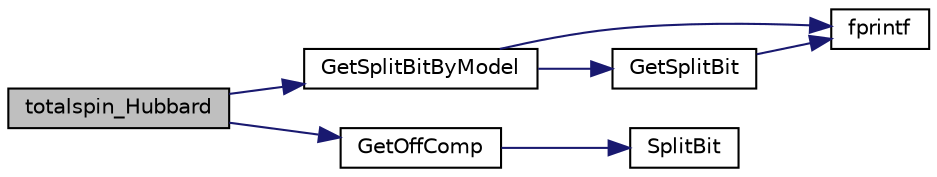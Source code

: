 digraph "totalspin_Hubbard"
{
 // INTERACTIVE_SVG=YES
  edge [fontname="Helvetica",fontsize="10",labelfontname="Helvetica",labelfontsize="10"];
  node [fontname="Helvetica",fontsize="10",shape=record];
  rankdir="LR";
  Node1 [label="totalspin_Hubbard",height=0.2,width=0.4,color="black", fillcolor="grey75", style="filled", fontcolor="black"];
  Node1 -> Node2 [color="midnightblue",fontsize="10",style="solid",fontname="Helvetica"];
  Node2 [label="GetSplitBitByModel",height=0.2,width=0.4,color="black", fillcolor="white", style="filled",URL="$bitcalc_8c.html#a78387adc1f4e171d3796235adfcbd87e"];
  Node2 -> Node3 [color="midnightblue",fontsize="10",style="solid",fontname="Helvetica"];
  Node3 [label="fprintf",height=0.2,width=0.4,color="black", fillcolor="white", style="filled",URL="$xfreemem__large_8c.html#a5c1bb0da45eec945c4cc3233c7d8427e"];
  Node2 -> Node4 [color="midnightblue",fontsize="10",style="solid",fontname="Helvetica"];
  Node4 [label="GetSplitBit",height=0.2,width=0.4,color="black", fillcolor="white", style="filled",URL="$bitcalc_8c.html#a8151401358ba31213a5bb228b9b57cfc"];
  Node4 -> Node3 [color="midnightblue",fontsize="10",style="solid",fontname="Helvetica"];
  Node1 -> Node5 [color="midnightblue",fontsize="10",style="solid",fontname="Helvetica"];
  Node5 [label="GetOffComp",height=0.2,width=0.4,color="black", fillcolor="white", style="filled",URL="$bitcalc_8c.html#ad51df85af8483eabad4118703003fc46"];
  Node5 -> Node6 [color="midnightblue",fontsize="10",style="solid",fontname="Helvetica"];
  Node6 [label="SplitBit",height=0.2,width=0.4,color="black", fillcolor="white", style="filled",URL="$bitcalc_8c.html#ab40eb71d64770d5a59334e8c0aed3d50"];
}
